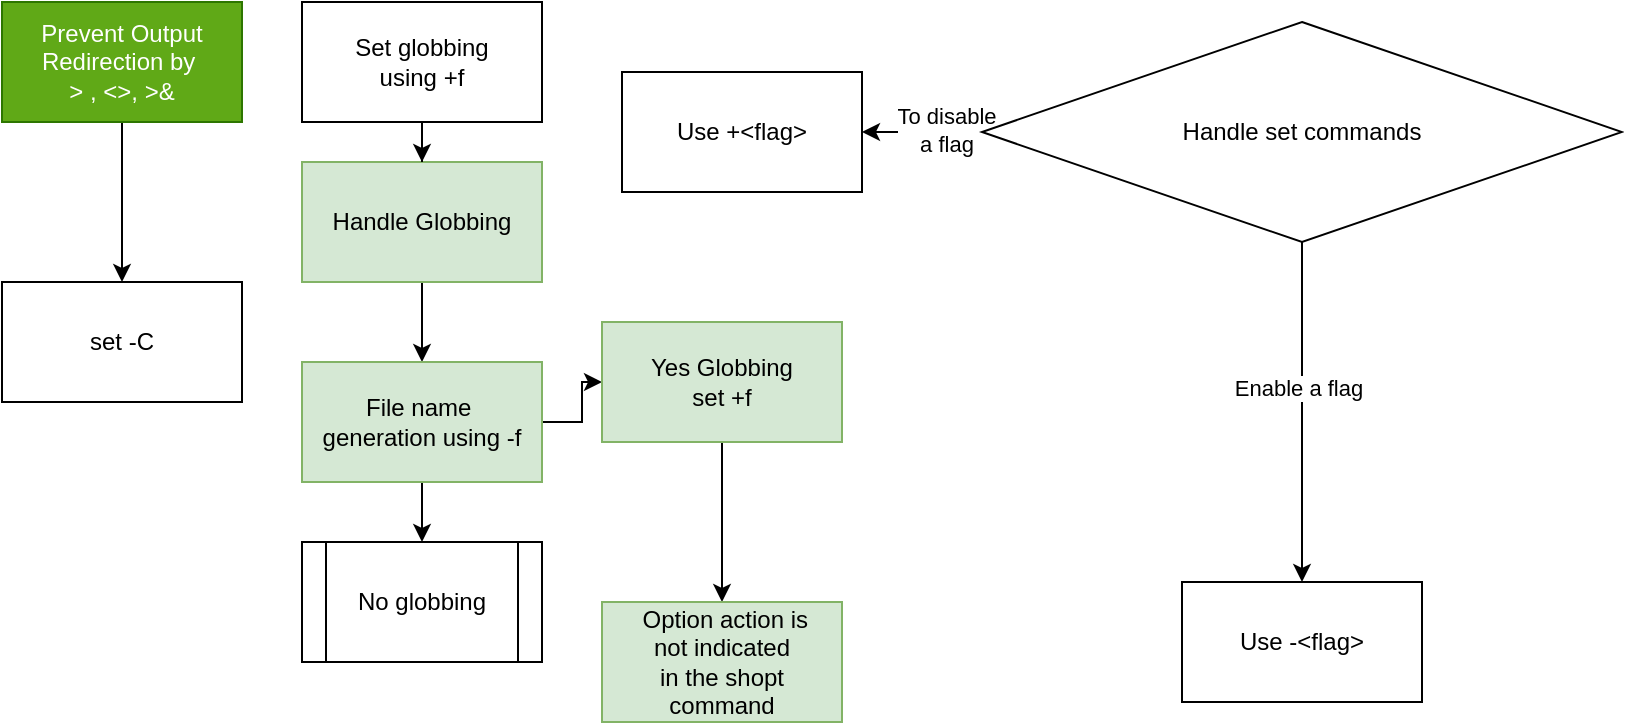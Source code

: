 <mxfile version="24.5.5" type="device">
  <diagram name="Page-1" id="SbQ_u7RoUcQgciDtPjOt">
    <mxGraphModel dx="1781" dy="592" grid="1" gridSize="10" guides="1" tooltips="1" connect="1" arrows="1" fold="1" page="1" pageScale="1" pageWidth="827" pageHeight="1169" math="0" shadow="0">
      <root>
        <mxCell id="0" />
        <mxCell id="1" parent="0" />
        <mxCell id="vbfHy46P8HJ71D_4N_XQ-3" value="" style="edgeStyle=orthogonalEdgeStyle;rounded=0;orthogonalLoop=1;jettySize=auto;html=1;" parent="1" source="vbfHy46P8HJ71D_4N_XQ-1" target="vbfHy46P8HJ71D_4N_XQ-2" edge="1">
          <mxGeometry relative="1" as="geometry" />
        </mxCell>
        <mxCell id="vbfHy46P8HJ71D_4N_XQ-1" value="Handle Globbing" style="rounded=0;whiteSpace=wrap;html=1;fillColor=#d5e8d4;strokeColor=#82b366;" parent="1" vertex="1">
          <mxGeometry x="40" y="100" width="120" height="60" as="geometry" />
        </mxCell>
        <mxCell id="ShJ7vLiYCnvzQdyzJMUq-3" value="" style="edgeStyle=orthogonalEdgeStyle;rounded=0;orthogonalLoop=1;jettySize=auto;html=1;" parent="1" source="vbfHy46P8HJ71D_4N_XQ-2" target="ShJ7vLiYCnvzQdyzJMUq-2" edge="1">
          <mxGeometry relative="1" as="geometry" />
        </mxCell>
        <mxCell id="ShJ7vLiYCnvzQdyzJMUq-10" value="" style="edgeStyle=orthogonalEdgeStyle;rounded=0;orthogonalLoop=1;jettySize=auto;html=1;" parent="1" source="vbfHy46P8HJ71D_4N_XQ-2" target="ShJ7vLiYCnvzQdyzJMUq-9" edge="1">
          <mxGeometry relative="1" as="geometry" />
        </mxCell>
        <mxCell id="vbfHy46P8HJ71D_4N_XQ-2" value="File name&amp;nbsp;&lt;div&gt;generation using -f&lt;/div&gt;" style="rounded=0;whiteSpace=wrap;html=1;fillColor=#d5e8d4;strokeColor=#82b366;" parent="1" vertex="1">
          <mxGeometry x="40" y="200" width="120" height="60" as="geometry" />
        </mxCell>
        <mxCell id="ShJ7vLiYCnvzQdyzJMUq-2" value="No globbing" style="shape=process;whiteSpace=wrap;html=1;backgroundOutline=1;" parent="1" vertex="1">
          <mxGeometry x="40" y="290" width="120" height="60" as="geometry" />
        </mxCell>
        <mxCell id="ShJ7vLiYCnvzQdyzJMUq-6" value="" style="edgeStyle=orthogonalEdgeStyle;rounded=0;orthogonalLoop=1;jettySize=auto;html=1;" parent="1" source="ShJ7vLiYCnvzQdyzJMUq-4" target="ShJ7vLiYCnvzQdyzJMUq-5" edge="1">
          <mxGeometry relative="1" as="geometry" />
        </mxCell>
        <mxCell id="ShJ7vLiYCnvzQdyzJMUq-7" value="Enable a flag" style="edgeLabel;html=1;align=center;verticalAlign=middle;resizable=0;points=[];" parent="ShJ7vLiYCnvzQdyzJMUq-6" vertex="1" connectable="0">
          <mxGeometry x="-0.143" y="-2" relative="1" as="geometry">
            <mxPoint as="offset" />
          </mxGeometry>
        </mxCell>
        <mxCell id="ShJ7vLiYCnvzQdyzJMUq-12" value="" style="edgeStyle=orthogonalEdgeStyle;rounded=0;orthogonalLoop=1;jettySize=auto;html=1;" parent="1" source="ShJ7vLiYCnvzQdyzJMUq-4" target="ShJ7vLiYCnvzQdyzJMUq-11" edge="1">
          <mxGeometry relative="1" as="geometry" />
        </mxCell>
        <mxCell id="ShJ7vLiYCnvzQdyzJMUq-13" value="To disable&lt;div&gt;a flag&lt;/div&gt;" style="edgeLabel;html=1;align=center;verticalAlign=middle;resizable=0;points=[];" parent="ShJ7vLiYCnvzQdyzJMUq-12" vertex="1" connectable="0">
          <mxGeometry x="-0.4" y="-1" relative="1" as="geometry">
            <mxPoint as="offset" />
          </mxGeometry>
        </mxCell>
        <mxCell id="ShJ7vLiYCnvzQdyzJMUq-4" value="Handle set commands" style="rhombus;whiteSpace=wrap;html=1;" parent="1" vertex="1">
          <mxGeometry x="380" y="30" width="320" height="110" as="geometry" />
        </mxCell>
        <mxCell id="ShJ7vLiYCnvzQdyzJMUq-5" value="Use -&amp;lt;flag&amp;gt;" style="whiteSpace=wrap;html=1;" parent="1" vertex="1">
          <mxGeometry x="480" y="310" width="120" height="60" as="geometry" />
        </mxCell>
        <mxCell id="ShJ7vLiYCnvzQdyzJMUq-15" value="" style="edgeStyle=orthogonalEdgeStyle;rounded=0;orthogonalLoop=1;jettySize=auto;html=1;" parent="1" source="ShJ7vLiYCnvzQdyzJMUq-9" target="ShJ7vLiYCnvzQdyzJMUq-14" edge="1">
          <mxGeometry relative="1" as="geometry" />
        </mxCell>
        <mxCell id="ShJ7vLiYCnvzQdyzJMUq-9" value="Yes Globbing&lt;div&gt;set +f&lt;/div&gt;" style="whiteSpace=wrap;html=1;fillColor=#d5e8d4;strokeColor=#82b366;rounded=0;" parent="1" vertex="1">
          <mxGeometry x="190" y="180" width="120" height="60" as="geometry" />
        </mxCell>
        <mxCell id="ShJ7vLiYCnvzQdyzJMUq-11" value="Use +&amp;lt;flag&amp;gt;" style="whiteSpace=wrap;html=1;" parent="1" vertex="1">
          <mxGeometry x="200" y="55" width="120" height="60" as="geometry" />
        </mxCell>
        <mxCell id="ShJ7vLiYCnvzQdyzJMUq-14" value="&amp;nbsp;Option action is&lt;div&gt;not indicated&lt;/div&gt;&lt;div&gt;in the shopt command&lt;/div&gt;" style="whiteSpace=wrap;html=1;fillColor=#d5e8d4;strokeColor=#82b366;rounded=0;" parent="1" vertex="1">
          <mxGeometry x="190" y="320" width="120" height="60" as="geometry" />
        </mxCell>
        <mxCell id="ShJ7vLiYCnvzQdyzJMUq-17" value="" style="edgeStyle=orthogonalEdgeStyle;rounded=0;orthogonalLoop=1;jettySize=auto;html=1;" parent="1" source="ShJ7vLiYCnvzQdyzJMUq-16" target="vbfHy46P8HJ71D_4N_XQ-1" edge="1">
          <mxGeometry relative="1" as="geometry" />
        </mxCell>
        <mxCell id="ShJ7vLiYCnvzQdyzJMUq-16" value="Set globbing&lt;div&gt;using +f&lt;/div&gt;" style="rounded=0;whiteSpace=wrap;html=1;" parent="1" vertex="1">
          <mxGeometry x="40" y="20" width="120" height="60" as="geometry" />
        </mxCell>
        <mxCell id="a7h6BVrymxAbWZVgZVnI-3" value="" style="edgeStyle=orthogonalEdgeStyle;rounded=0;orthogonalLoop=1;jettySize=auto;html=1;" edge="1" parent="1" source="a7h6BVrymxAbWZVgZVnI-1" target="a7h6BVrymxAbWZVgZVnI-2">
          <mxGeometry relative="1" as="geometry" />
        </mxCell>
        <mxCell id="a7h6BVrymxAbWZVgZVnI-1" value="Prevent Output&lt;div&gt;Redirection by&amp;nbsp;&lt;/div&gt;&lt;div&gt;&amp;gt; , &amp;lt;&amp;gt;, &amp;gt;&amp;amp;&lt;/div&gt;" style="rounded=0;whiteSpace=wrap;html=1;fillColor=#60a917;fontColor=#ffffff;strokeColor=#2D7600;" vertex="1" parent="1">
          <mxGeometry x="-110" y="20" width="120" height="60" as="geometry" />
        </mxCell>
        <mxCell id="a7h6BVrymxAbWZVgZVnI-2" value="set -C" style="rounded=0;whiteSpace=wrap;html=1;" vertex="1" parent="1">
          <mxGeometry x="-110" y="160" width="120" height="60" as="geometry" />
        </mxCell>
      </root>
    </mxGraphModel>
  </diagram>
</mxfile>
